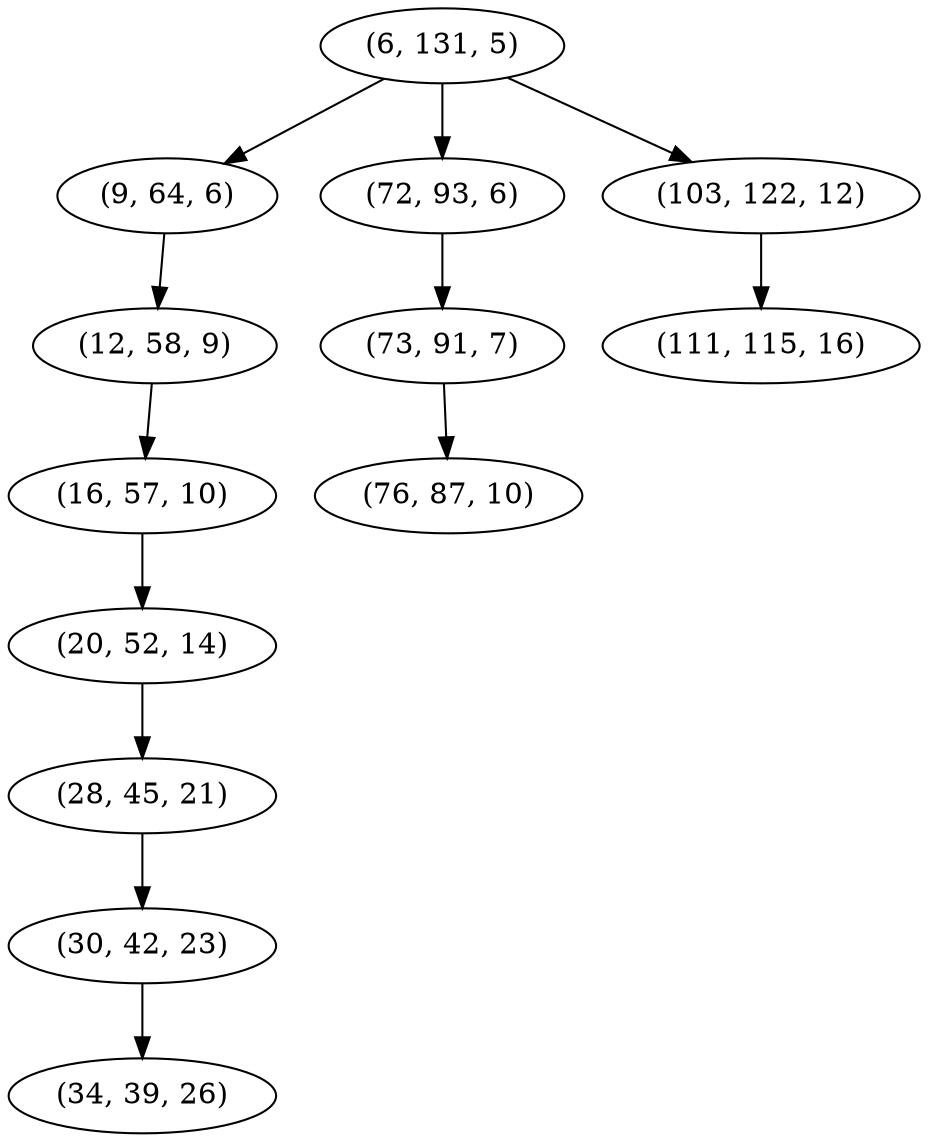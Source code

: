 digraph tree {
    "(6, 131, 5)";
    "(9, 64, 6)";
    "(12, 58, 9)";
    "(16, 57, 10)";
    "(20, 52, 14)";
    "(28, 45, 21)";
    "(30, 42, 23)";
    "(34, 39, 26)";
    "(72, 93, 6)";
    "(73, 91, 7)";
    "(76, 87, 10)";
    "(103, 122, 12)";
    "(111, 115, 16)";
    "(6, 131, 5)" -> "(9, 64, 6)";
    "(6, 131, 5)" -> "(72, 93, 6)";
    "(6, 131, 5)" -> "(103, 122, 12)";
    "(9, 64, 6)" -> "(12, 58, 9)";
    "(12, 58, 9)" -> "(16, 57, 10)";
    "(16, 57, 10)" -> "(20, 52, 14)";
    "(20, 52, 14)" -> "(28, 45, 21)";
    "(28, 45, 21)" -> "(30, 42, 23)";
    "(30, 42, 23)" -> "(34, 39, 26)";
    "(72, 93, 6)" -> "(73, 91, 7)";
    "(73, 91, 7)" -> "(76, 87, 10)";
    "(103, 122, 12)" -> "(111, 115, 16)";
}
